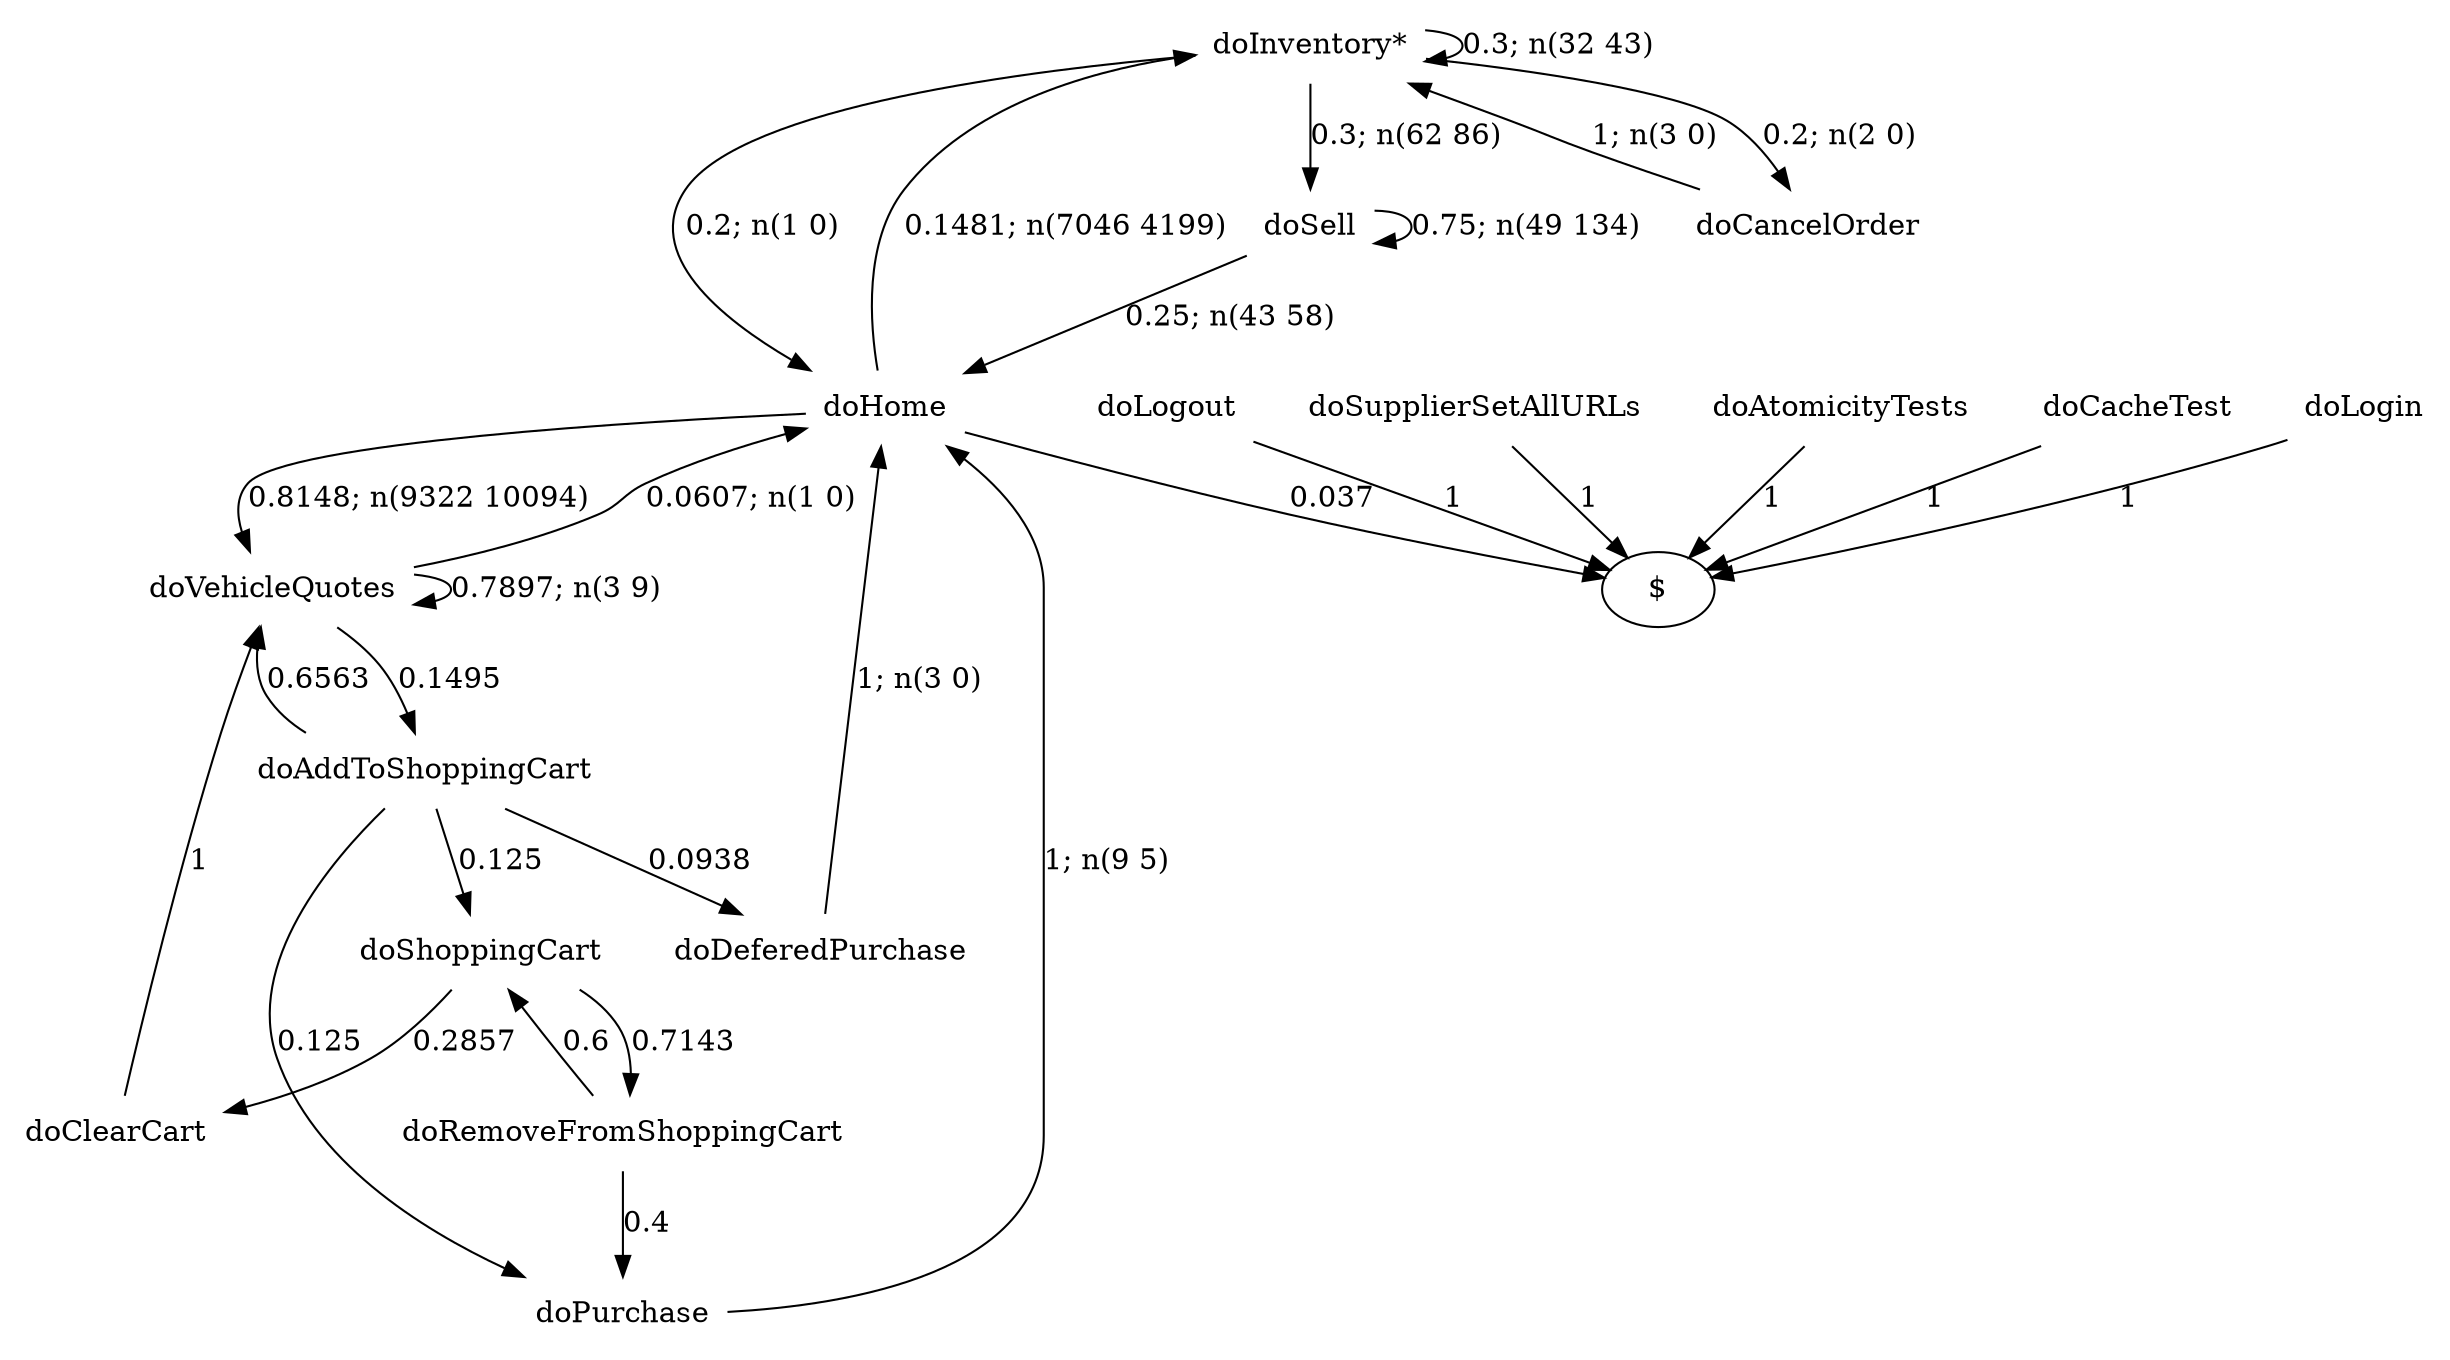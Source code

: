 digraph G {"doInventory*" [label="doInventory*",shape=none];"doSupplierSetAllURLs" [label="doSupplierSetAllURLs",shape=none];"doAtomicityTests" [label="doAtomicityTests",shape=none];"doCacheTest" [label="doCacheTest",shape=none];"doLogin" [label="doLogin",shape=none];"doVehicleQuotes" [label="doVehicleQuotes",shape=none];"doAddToShoppingCart" [label="doAddToShoppingCart",shape=none];"doDeferedPurchase" [label="doDeferedPurchase",shape=none];"doHome" [label="doHome",shape=none];"doShoppingCart" [label="doShoppingCart",shape=none];"doClearCart" [label="doClearCart",shape=none];"doPurchase" [label="doPurchase",shape=none];"doSell" [label="doSell",shape=none];"doLogout" [label="doLogout",shape=none];"doCancelOrder" [label="doCancelOrder",shape=none];"doRemoveFromShoppingCart" [label="doRemoveFromShoppingCart",shape=none];"doInventory*"->"doInventory*" [style=solid,label="0.3; n(32 43)"];"doInventory*"->"doHome" [style=solid,label="0.2; n(1 0)"];"doInventory*"->"doSell" [style=solid,label="0.3; n(62 86)"];"doInventory*"->"doCancelOrder" [style=solid,label="0.2; n(2 0)"];"doSupplierSetAllURLs"->"$" [style=solid,label="1"];"doAtomicityTests"->"$" [style=solid,label="1"];"doCacheTest"->"$" [style=solid,label="1"];"doLogin"->"$" [style=solid,label="1"];"doVehicleQuotes"->"doVehicleQuotes" [style=solid,label="0.7897; n(3 9)"];"doVehicleQuotes"->"doAddToShoppingCart" [style=solid,label="0.1495"];"doVehicleQuotes"->"doHome" [style=solid,label="0.0607; n(1 0)"];"doAddToShoppingCart"->"doVehicleQuotes" [style=solid,label="0.6563"];"doAddToShoppingCart"->"doDeferedPurchase" [style=solid,label="0.0938"];"doAddToShoppingCart"->"doShoppingCart" [style=solid,label="0.125"];"doAddToShoppingCart"->"doPurchase" [style=solid,label="0.125"];"doDeferedPurchase"->"doHome" [style=solid,label="1; n(3 0)"];"doHome"->"doInventory*" [style=solid,label="0.1481; n(7046 4199)"];"doHome"->"doVehicleQuotes" [style=solid,label="0.8148; n(9322 10094)"];"doHome"->"$" [style=solid,label="0.037"];"doShoppingCart"->"doClearCart" [style=solid,label="0.2857"];"doShoppingCart"->"doRemoveFromShoppingCart" [style=solid,label="0.7143"];"doClearCart"->"doVehicleQuotes" [style=solid,label="1"];"doPurchase"->"doHome" [style=solid,label="1; n(9 5)"];"doSell"->"doHome" [style=solid,label="0.25; n(43 58)"];"doSell"->"doSell" [style=solid,label="0.75; n(49 134)"];"doLogout"->"$" [style=solid,label="1"];"doCancelOrder"->"doInventory*" [style=solid,label="1; n(3 0)"];"doRemoveFromShoppingCart"->"doShoppingCart" [style=solid,label="0.6"];"doRemoveFromShoppingCart"->"doPurchase" [style=solid,label="0.4"];}